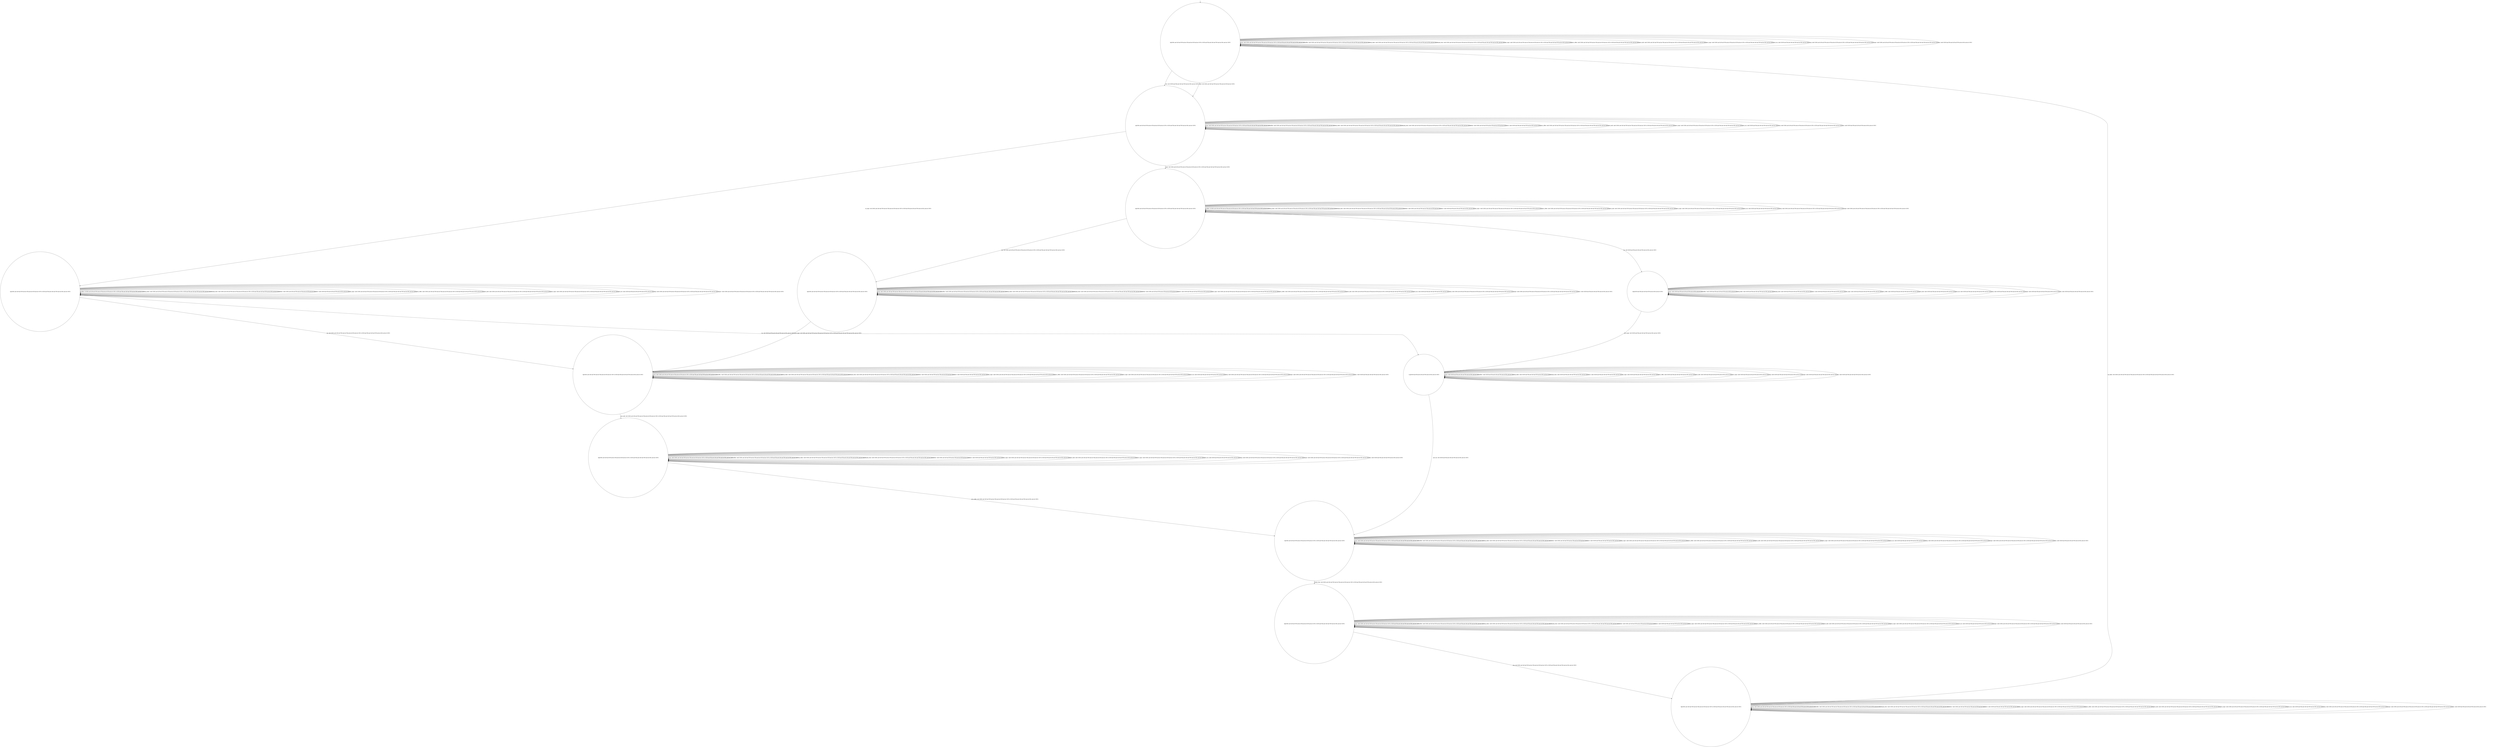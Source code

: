 digraph g {
	edge [lblstyle="above, sloped"];
	s0 [shape="circle" label="0@[((DOL and CAP and TON and not TEA and not EUR and not COF) or (EUR and TEA and CAP and TON and not DOL and not COF))]"];
	s1 [shape="circle" label="1@[((DOL and CAP and TON and not TEA and not EUR and not COF) or (EUR and TEA and CAP and TON and not DOL and not COF))]"];
	s2 [shape="circle" label="2@[((DOL and CAP and TON and not TEA and not EUR and not COF) or (EUR and TEA and CAP and TON and not DOL and not COF))]"];
	s3 [shape="circle" label="3@[((DOL and CAP and TON and not TEA and not EUR and not COF) or (EUR and TEA and CAP and TON and not DOL and not COF))]"];
	s4 [shape="circle" label="4@[((DOL and CAP and TON and not TEA and not EUR and not COF) or (EUR and TEA and CAP and TON and not DOL and not COF))]"];
	s5 [shape="circle" label="5@[((DOL and CAP and TON and not TEA and not EUR and not COF) or (EUR and TEA and CAP and TON and not DOL and not COF))]"];
	s6 [shape="circle" label="6@[((DOL and CAP and TON and not TEA and not EUR and not COF) or (EUR and TEA and CAP and TON and not DOL and not COF))]"];
	s7 [shape="circle" label="7@[((DOL and CAP and TON and not TEA and not EUR and not COF) or (EUR and TEA and CAP and TON and not DOL and not COF))]"];
	s8 [shape="circle" label="8@[((DOL and CAP and TON and not TEA and not EUR and not COF) or (EUR and TEA and CAP and TON and not DOL and not COF))]"];
	s9 [shape="circle" label="9@[((DOL and CAP and TON and not TEA and not EUR and not COF) or (EUR and TEA and CAP and TON and not DOL and not COF))]"];
	s10 [shape="circle" label="10@[((EUR and TEA and CAP and TON and not DOL and not COF))]"];
	s11 [shape="circle" label="11@[((EUR and TEA and CAP and TON and not DOL and not COF))]"];
	s0 -> s0 [label="cap / nok() [((DOL and CAP and TON and not TEA and not EUR and not COF) or (EUR and TEA and CAP and TON and not DOL and not COF))]"];
	s0 -> s0 [label="coffee / nok() [((DOL and CAP and TON and not TEA and not EUR and not COF) or (EUR and TEA and CAP and TON and not DOL and not COF))]"];
	s0 -> s0 [label="cup_taken / nok() [((DOL and CAP and TON and not TEA and not EUR and not COF) or (EUR and TEA and CAP and TON and not DOL and not COF))]"];
	s0 -> s0 [label="display_done / nok() [((DOL and CAP and TON and not TEA and not EUR and not COF) or (EUR and TEA and CAP and TON and not DOL and not COF))]"];
	s0 -> s1 [label="dollar / ok() [((DOL and CAP and TON and not TEA and not EUR and not COF))]"];
	s0 -> s1 [label="euro / ok() [((EUR and TEA and CAP and TON and not DOL and not COF))]"];
	s0 -> s0 [label="no_sugar / nok() [((DOL and CAP and TON and not TEA and not EUR and not COF) or (EUR and TEA and CAP and TON and not DOL and not COF))]"];
	s0 -> s0 [label="pour_coffee / nok() [((DOL and CAP and TON and not TEA and not EUR and not COF) or (EUR and TEA and CAP and TON and not DOL and not COF))]"];
	s0 -> s0 [label="pour_milk / nok() [((DOL and CAP and TON and not TEA and not EUR and not COF) or (EUR and TEA and CAP and TON and not DOL and not COF))]"];
	s0 -> s0 [label="pour_sugar / nok() [((DOL and CAP and TON and not TEA and not EUR and not COF) or (EUR and TEA and CAP and TON and not DOL and not COF))]"];
	s0 -> s0 [label="pour_tea / nok() [((EUR and TEA and CAP and TON and not DOL and not COF))]"];
	s0 -> s0 [label="ring / nok() [((DOL and CAP and TON and not TEA and not EUR and not COF) or (EUR and TEA and CAP and TON and not DOL and not COF))]"];
	s0 -> s0 [label="sugar / nok() [((DOL and CAP and TON and not TEA and not EUR and not COF) or (EUR and TEA and CAP and TON and not DOL and not COF))]"];
	s0 -> s0 [label="tea / nok() [((EUR and TEA and CAP and TON and not DOL and not COF))]"];
	s1 -> s1 [label="cap / nok() [((DOL and CAP and TON and not TEA and not EUR and not COF) or (EUR and TEA and CAP and TON and not DOL and not COF))]"];
	s1 -> s1 [label="coffee / nok() [((DOL and CAP and TON and not TEA and not EUR and not COF) or (EUR and TEA and CAP and TON and not DOL and not COF))]"];
	s1 -> s1 [label="cup_taken / nok() [((DOL and CAP and TON and not TEA and not EUR and not COF) or (EUR and TEA and CAP and TON and not DOL and not COF))]"];
	s1 -> s1 [label="display_done / nok() [((DOL and CAP and TON and not TEA and not EUR and not COF) or (EUR and TEA and CAP and TON and not DOL and not COF))]"];
	s1 -> s1 [label="dollar / nok() [((DOL and CAP and TON and not TEA and not EUR and not COF))]"];
	s1 -> s1 [label="euro / nok() [((EUR and TEA and CAP and TON and not DOL and not COF))]"];
	s1 -> s2 [label="no_sugar / ok() [((DOL and CAP and TON and not TEA and not EUR and not COF) or (EUR and TEA and CAP and TON and not DOL and not COF))]"];
	s1 -> s1 [label="pour_coffee / nok() [((DOL and CAP and TON and not TEA and not EUR and not COF) or (EUR and TEA and CAP and TON and not DOL and not COF))]"];
	s1 -> s1 [label="pour_milk / nok() [((DOL and CAP and TON and not TEA and not EUR and not COF) or (EUR and TEA and CAP and TON and not DOL and not COF))]"];
	s1 -> s1 [label="pour_sugar / nok() [((DOL and CAP and TON and not TEA and not EUR and not COF) or (EUR and TEA and CAP and TON and not DOL and not COF))]"];
	s1 -> s1 [label="pour_tea / nok() [((EUR and TEA and CAP and TON and not DOL and not COF))]"];
	s1 -> s1 [label="ring / nok() [((DOL and CAP and TON and not TEA and not EUR and not COF) or (EUR and TEA and CAP and TON and not DOL and not COF))]"];
	s1 -> s3 [label="sugar / ok() [((DOL and CAP and TON and not TEA and not EUR and not COF) or (EUR and TEA and CAP and TON and not DOL and not COF))]"];
	s1 -> s1 [label="tea / nok() [((EUR and TEA and CAP and TON and not DOL and not COF))]"];
	s2 -> s5 [label="cap / ok() [((DOL and CAP and TON and not TEA and not EUR and not COF) or (EUR and TEA and CAP and TON and not DOL and not COF))]"];
	s2 -> s2 [label="coffee / Ω [((DOL and CAP and TON and not TEA and not EUR and not COF) or (EUR and TEA and CAP and TON and not DOL and not COF))]"];
	s2 -> s2 [label="cup_taken / nok() [((DOL and CAP and TON and not TEA and not EUR and not COF) or (EUR and TEA and CAP and TON and not DOL and not COF))]"];
	s2 -> s2 [label="display_done / nok() [((DOL and CAP and TON and not TEA and not EUR and not COF) or (EUR and TEA and CAP and TON and not DOL and not COF))]"];
	s2 -> s2 [label="dollar / nok() [((DOL and CAP and TON and not TEA and not EUR and not COF))]"];
	s2 -> s2 [label="euro / nok() [((EUR and TEA and CAP and TON and not DOL and not COF))]"];
	s2 -> s2 [label="no_sugar / nok() [((DOL and CAP and TON and not TEA and not EUR and not COF) or (EUR and TEA and CAP and TON and not DOL and not COF))]"];
	s2 -> s2 [label="pour_coffee / nok() [((DOL and CAP and TON and not TEA and not EUR and not COF) or (EUR and TEA and CAP and TON and not DOL and not COF))]"];
	s2 -> s2 [label="pour_milk / nok() [((DOL and CAP and TON and not TEA and not EUR and not COF) or (EUR and TEA and CAP and TON and not DOL and not COF))]"];
	s2 -> s2 [label="pour_sugar / nok() [((DOL and CAP and TON and not TEA and not EUR and not COF) or (EUR and TEA and CAP and TON and not DOL and not COF))]"];
	s2 -> s2 [label="pour_tea / nok() [((EUR and TEA and CAP and TON and not DOL and not COF))]"];
	s2 -> s2 [label="ring / nok() [((DOL and CAP and TON and not TEA and not EUR and not COF) or (EUR and TEA and CAP and TON and not DOL and not COF))]"];
	s2 -> s2 [label="sugar / void() [((DOL and CAP and TON and not TEA and not EUR and not COF) or (EUR and TEA and CAP and TON and not DOL and not COF))]"];
	s2 -> s11 [label="tea / ok() [((EUR and TEA and CAP and TON and not DOL and not COF))]"];
	s3 -> s4 [label="cap / ok() [((DOL and CAP and TON and not TEA and not EUR and not COF) or (EUR and TEA and CAP and TON and not DOL and not COF))]"];
	s3 -> s3 [label="coffee / Ω [((DOL and CAP and TON and not TEA and not EUR and not COF) or (EUR and TEA and CAP and TON and not DOL and not COF))]"];
	s3 -> s3 [label="cup_taken / nok() [((DOL and CAP and TON and not TEA and not EUR and not COF) or (EUR and TEA and CAP and TON and not DOL and not COF))]"];
	s3 -> s3 [label="display_done / nok() [((DOL and CAP and TON and not TEA and not EUR and not COF) or (EUR and TEA and CAP and TON and not DOL and not COF))]"];
	s3 -> s3 [label="dollar / nok() [((DOL and CAP and TON and not TEA and not EUR and not COF))]"];
	s3 -> s3 [label="euro / nok() [((EUR and TEA and CAP and TON and not DOL and not COF))]"];
	s3 -> s3 [label="no_sugar / void() [((DOL and CAP and TON and not TEA and not EUR and not COF) or (EUR and TEA and CAP and TON and not DOL and not COF))]"];
	s3 -> s3 [label="pour_coffee / nok() [((DOL and CAP and TON and not TEA and not EUR and not COF) or (EUR and TEA and CAP and TON and not DOL and not COF))]"];
	s3 -> s3 [label="pour_milk / nok() [((DOL and CAP and TON and not TEA and not EUR and not COF) or (EUR and TEA and CAP and TON and not DOL and not COF))]"];
	s3 -> s3 [label="pour_sugar / nok() [((DOL and CAP and TON and not TEA and not EUR and not COF) or (EUR and TEA and CAP and TON and not DOL and not COF))]"];
	s3 -> s3 [label="pour_tea / nok() [((EUR and TEA and CAP and TON and not DOL and not COF))]"];
	s3 -> s3 [label="ring / nok() [((DOL and CAP and TON and not TEA and not EUR and not COF) or (EUR and TEA and CAP and TON and not DOL and not COF))]"];
	s3 -> s3 [label="sugar / nok() [((DOL and CAP and TON and not TEA and not EUR and not COF) or (EUR and TEA and CAP and TON and not DOL and not COF))]"];
	s3 -> s10 [label="tea / ok() [((EUR and TEA and CAP and TON and not DOL and not COF))]"];
	s4 -> s4 [label="cap / nok() [((DOL and CAP and TON and not TEA and not EUR and not COF) or (EUR and TEA and CAP and TON and not DOL and not COF))]"];
	s4 -> s4 [label="coffee / void() [((DOL and CAP and TON and not TEA and not EUR and not COF) or (EUR and TEA and CAP and TON and not DOL and not COF))]"];
	s4 -> s4 [label="cup_taken / nok() [((DOL and CAP and TON and not TEA and not EUR and not COF) or (EUR and TEA and CAP and TON and not DOL and not COF))]"];
	s4 -> s4 [label="display_done / nok() [((DOL and CAP and TON and not TEA and not EUR and not COF) or (EUR and TEA and CAP and TON and not DOL and not COF))]"];
	s4 -> s4 [label="dollar / nok() [((DOL and CAP and TON and not TEA and not EUR and not COF))]"];
	s4 -> s4 [label="euro / nok() [((EUR and TEA and CAP and TON and not DOL and not COF))]"];
	s4 -> s4 [label="no_sugar / nok() [((DOL and CAP and TON and not TEA and not EUR and not COF) or (EUR and TEA and CAP and TON and not DOL and not COF))]"];
	s4 -> s4 [label="pour_coffee / nok() [((DOL and CAP and TON and not TEA and not EUR and not COF) or (EUR and TEA and CAP and TON and not DOL and not COF))]"];
	s4 -> s4 [label="pour_milk / nok() [((DOL and CAP and TON and not TEA and not EUR and not COF) or (EUR and TEA and CAP and TON and not DOL and not COF))]"];
	s4 -> s5 [label="pour_sugar / ok() [((DOL and CAP and TON and not TEA and not EUR and not COF) or (EUR and TEA and CAP and TON and not DOL and not COF))]"];
	s4 -> s4 [label="pour_tea / nok() [((EUR and TEA and CAP and TON and not DOL and not COF))]"];
	s4 -> s4 [label="ring / nok() [((DOL and CAP and TON and not TEA and not EUR and not COF) or (EUR and TEA and CAP and TON and not DOL and not COF))]"];
	s4 -> s4 [label="sugar / nok() [((DOL and CAP and TON and not TEA and not EUR and not COF) or (EUR and TEA and CAP and TON and not DOL and not COF))]"];
	s4 -> s4 [label="tea / void() [((EUR and TEA and CAP and TON and not DOL and not COF))]"];
	s5 -> s5 [label="cap / nok() [((DOL and CAP and TON and not TEA and not EUR and not COF) or (EUR and TEA and CAP and TON and not DOL and not COF))]"];
	s5 -> s5 [label="coffee / void() [((DOL and CAP and TON and not TEA and not EUR and not COF) or (EUR and TEA and CAP and TON and not DOL and not COF))]"];
	s5 -> s5 [label="cup_taken / nok() [((DOL and CAP and TON and not TEA and not EUR and not COF) or (EUR and TEA and CAP and TON and not DOL and not COF))]"];
	s5 -> s5 [label="display_done / nok() [((DOL and CAP and TON and not TEA and not EUR and not COF) or (EUR and TEA and CAP and TON and not DOL and not COF))]"];
	s5 -> s5 [label="dollar / nok() [((DOL and CAP and TON and not TEA and not EUR and not COF))]"];
	s5 -> s5 [label="euro / nok() [((EUR and TEA and CAP and TON and not DOL and not COF))]"];
	s5 -> s5 [label="no_sugar / nok() [((DOL and CAP and TON and not TEA and not EUR and not COF) or (EUR and TEA and CAP and TON and not DOL and not COF))]"];
	s5 -> s5 [label="pour_coffee / nok() [((DOL and CAP and TON and not TEA and not EUR and not COF) or (EUR and TEA and CAP and TON and not DOL and not COF))]"];
	s5 -> s6 [label="pour_milk / ok() [((DOL and CAP and TON and not TEA and not EUR and not COF) or (EUR and TEA and CAP and TON and not DOL and not COF))]"];
	s5 -> s5 [label="pour_sugar / nok() [((DOL and CAP and TON and not TEA and not EUR and not COF) or (EUR and TEA and CAP and TON and not DOL and not COF))]"];
	s5 -> s5 [label="pour_tea / nok() [((EUR and TEA and CAP and TON and not DOL and not COF))]"];
	s5 -> s5 [label="ring / nok() [((DOL and CAP and TON and not TEA and not EUR and not COF) or (EUR and TEA and CAP and TON and not DOL and not COF))]"];
	s5 -> s5 [label="sugar / nok() [((DOL and CAP and TON and not TEA and not EUR and not COF) or (EUR and TEA and CAP and TON and not DOL and not COF))]"];
	s5 -> s5 [label="tea / void() [((EUR and TEA and CAP and TON and not DOL and not COF))]"];
	s6 -> s6 [label="cap / nok() [((DOL and CAP and TON and not TEA and not EUR and not COF) or (EUR and TEA and CAP and TON and not DOL and not COF))]"];
	s6 -> s6 [label="coffee / nok() [((DOL and CAP and TON and not TEA and not EUR and not COF) or (EUR and TEA and CAP and TON and not DOL and not COF))]"];
	s6 -> s6 [label="cup_taken / nok() [((DOL and CAP and TON and not TEA and not EUR and not COF) or (EUR and TEA and CAP and TON and not DOL and not COF))]"];
	s6 -> s6 [label="display_done / nok() [((DOL and CAP and TON and not TEA and not EUR and not COF) or (EUR and TEA and CAP and TON and not DOL and not COF))]"];
	s6 -> s6 [label="dollar / nok() [((DOL and CAP and TON and not TEA and not EUR and not COF))]"];
	s6 -> s6 [label="euro / nok() [((EUR and TEA and CAP and TON and not DOL and not COF))]"];
	s6 -> s6 [label="no_sugar / nok() [((DOL and CAP and TON and not TEA and not EUR and not COF) or (EUR and TEA and CAP and TON and not DOL and not COF))]"];
	s6 -> s7 [label="pour_coffee / ok() [((DOL and CAP and TON and not TEA and not EUR and not COF) or (EUR and TEA and CAP and TON and not DOL and not COF))]"];
	s6 -> s6 [label="pour_milk / nok() [((DOL and CAP and TON and not TEA and not EUR and not COF) or (EUR and TEA and CAP and TON and not DOL and not COF))]"];
	s6 -> s6 [label="pour_sugar / nok() [((DOL and CAP and TON and not TEA and not EUR and not COF) or (EUR and TEA and CAP and TON and not DOL and not COF))]"];
	s6 -> s6 [label="pour_tea / nok() [((EUR and TEA and CAP and TON and not DOL and not COF))]"];
	s6 -> s6 [label="ring / nok() [((DOL and CAP and TON and not TEA and not EUR and not COF) or (EUR and TEA and CAP and TON and not DOL and not COF))]"];
	s6 -> s6 [label="sugar / nok() [((DOL and CAP and TON and not TEA and not EUR and not COF) or (EUR and TEA and CAP and TON and not DOL and not COF))]"];
	s6 -> s6 [label="tea / nok() [((EUR and TEA and CAP and TON and not DOL and not COF))]"];
	s7 -> s7 [label="cap / nok() [((DOL and CAP and TON and not TEA and not EUR and not COF) or (EUR and TEA and CAP and TON and not DOL and not COF))]"];
	s7 -> s7 [label="coffee / nok() [((DOL and CAP and TON and not TEA and not EUR and not COF) or (EUR and TEA and CAP and TON and not DOL and not COF))]"];
	s7 -> s7 [label="cup_taken / nok() [((DOL and CAP and TON and not TEA and not EUR and not COF) or (EUR and TEA and CAP and TON and not DOL and not COF))]"];
	s7 -> s8 [label="display_done / ok() [((DOL and CAP and TON and not TEA and not EUR and not COF) or (EUR and TEA and CAP and TON and not DOL and not COF))]"];
	s7 -> s7 [label="dollar / nok() [((DOL and CAP and TON and not TEA and not EUR and not COF))]"];
	s7 -> s7 [label="euro / nok() [((EUR and TEA and CAP and TON and not DOL and not COF))]"];
	s7 -> s7 [label="no_sugar / nok() [((DOL and CAP and TON and not TEA and not EUR and not COF) or (EUR and TEA and CAP and TON and not DOL and not COF))]"];
	s7 -> s7 [label="pour_coffee / nok() [((DOL and CAP and TON and not TEA and not EUR and not COF) or (EUR and TEA and CAP and TON and not DOL and not COF))]"];
	s7 -> s7 [label="pour_milk / nok() [((DOL and CAP and TON and not TEA and not EUR and not COF) or (EUR and TEA and CAP and TON and not DOL and not COF))]"];
	s7 -> s7 [label="pour_sugar / nok() [((DOL and CAP and TON and not TEA and not EUR and not COF) or (EUR and TEA and CAP and TON and not DOL and not COF))]"];
	s7 -> s7 [label="pour_tea / nok() [((EUR and TEA and CAP and TON and not DOL and not COF))]"];
	s7 -> s7 [label="ring / nok() [((DOL and CAP and TON and not TEA and not EUR and not COF) or (EUR and TEA and CAP and TON and not DOL and not COF))]"];
	s7 -> s7 [label="sugar / nok() [((DOL and CAP and TON and not TEA and not EUR and not COF) or (EUR and TEA and CAP and TON and not DOL and not COF))]"];
	s7 -> s7 [label="tea / nok() [((EUR and TEA and CAP and TON and not DOL and not COF))]"];
	s8 -> s8 [label="cap / nok() [((DOL and CAP and TON and not TEA and not EUR and not COF) or (EUR and TEA and CAP and TON and not DOL and not COF))]"];
	s8 -> s8 [label="coffee / nok() [((DOL and CAP and TON and not TEA and not EUR and not COF) or (EUR and TEA and CAP and TON and not DOL and not COF))]"];
	s8 -> s8 [label="cup_taken / nok() [((DOL and CAP and TON and not TEA and not EUR and not COF) or (EUR and TEA and CAP and TON and not DOL and not COF))]"];
	s8 -> s8 [label="display_done / nok() [((DOL and CAP and TON and not TEA and not EUR and not COF) or (EUR and TEA and CAP and TON and not DOL and not COF))]"];
	s8 -> s8 [label="dollar / nok() [((DOL and CAP and TON and not TEA and not EUR and not COF))]"];
	s8 -> s8 [label="euro / nok() [((EUR and TEA and CAP and TON and not DOL and not COF))]"];
	s8 -> s8 [label="no_sugar / nok() [((DOL and CAP and TON and not TEA and not EUR and not COF) or (EUR and TEA and CAP and TON and not DOL and not COF))]"];
	s8 -> s8 [label="pour_coffee / nok() [((DOL and CAP and TON and not TEA and not EUR and not COF) or (EUR and TEA and CAP and TON and not DOL and not COF))]"];
	s8 -> s8 [label="pour_milk / nok() [((DOL and CAP and TON and not TEA and not EUR and not COF) or (EUR and TEA and CAP and TON and not DOL and not COF))]"];
	s8 -> s8 [label="pour_sugar / nok() [((DOL and CAP and TON and not TEA and not EUR and not COF) or (EUR and TEA and CAP and TON and not DOL and not COF))]"];
	s8 -> s8 [label="pour_tea / nok() [((EUR and TEA and CAP and TON and not DOL and not COF))]"];
	s8 -> s9 [label="ring / ok() [((DOL and CAP and TON and not TEA and not EUR and not COF) or (EUR and TEA and CAP and TON and not DOL and not COF))]"];
	s8 -> s8 [label="sugar / nok() [((DOL and CAP and TON and not TEA and not EUR and not COF) or (EUR and TEA and CAP and TON and not DOL and not COF))]"];
	s8 -> s8 [label="tea / nok() [((EUR and TEA and CAP and TON and not DOL and not COF))]"];
	s9 -> s9 [label="cap / nok() [((DOL and CAP and TON and not TEA and not EUR and not COF) or (EUR and TEA and CAP and TON and not DOL and not COF))]"];
	s9 -> s9 [label="coffee / nok() [((DOL and CAP and TON and not TEA and not EUR and not COF) or (EUR and TEA and CAP and TON and not DOL and not COF))]"];
	s9 -> s0 [label="cup_taken / ok() [((DOL and CAP and TON and not TEA and not EUR and not COF) or (EUR and TEA and CAP and TON and not DOL and not COF))]"];
	s9 -> s9 [label="display_done / nok() [((DOL and CAP and TON and not TEA and not EUR and not COF) or (EUR and TEA and CAP and TON and not DOL and not COF))]"];
	s9 -> s9 [label="dollar / nok() [((DOL and CAP and TON and not TEA and not EUR and not COF))]"];
	s9 -> s9 [label="euro / nok() [((EUR and TEA and CAP and TON and not DOL and not COF))]"];
	s9 -> s9 [label="no_sugar / nok() [((DOL and CAP and TON and not TEA and not EUR and not COF) or (EUR and TEA and CAP and TON and not DOL and not COF))]"];
	s9 -> s9 [label="pour_coffee / nok() [((DOL and CAP and TON and not TEA and not EUR and not COF) or (EUR and TEA and CAP and TON and not DOL and not COF))]"];
	s9 -> s9 [label="pour_milk / nok() [((DOL and CAP and TON and not TEA and not EUR and not COF) or (EUR and TEA and CAP and TON and not DOL and not COF))]"];
	s9 -> s9 [label="pour_sugar / nok() [((DOL and CAP and TON and not TEA and not EUR and not COF) or (EUR and TEA and CAP and TON and not DOL and not COF))]"];
	s9 -> s9 [label="pour_tea / nok() [((EUR and TEA and CAP and TON and not DOL and not COF))]"];
	s9 -> s9 [label="ring / nok() [((DOL and CAP and TON and not TEA and not EUR and not COF) or (EUR and TEA and CAP and TON and not DOL and not COF))]"];
	s9 -> s9 [label="sugar / nok() [((DOL and CAP and TON and not TEA and not EUR and not COF) or (EUR and TEA and CAP and TON and not DOL and not COF))]"];
	s9 -> s9 [label="tea / nok() [((EUR and TEA and CAP and TON and not DOL and not COF))]"];
	s10 -> s10 [label="cap / void() [((EUR and TEA and CAP and TON and not DOL and not COF))]"];
	s10 -> s10 [label="coffee / void() [((EUR and TEA and CAP and TON and not DOL and not COF))]"];
	s10 -> s10 [label="cup_taken / nok() [((EUR and TEA and CAP and TON and not DOL and not COF))]"];
	s10 -> s10 [label="display_done / nok() [((EUR and TEA and CAP and TON and not DOL and not COF))]"];
	s10 -> s10 [label="euro / nok() [((EUR and TEA and CAP and TON and not DOL and not COF))]"];
	s10 -> s10 [label="no_sugar / nok() [((EUR and TEA and CAP and TON and not DOL and not COF))]"];
	s10 -> s10 [label="pour_coffee / nok() [((EUR and TEA and CAP and TON and not DOL and not COF))]"];
	s10 -> s10 [label="pour_milk / nok() [((EUR and TEA and CAP and TON and not DOL and not COF))]"];
	s10 -> s11 [label="pour_sugar / ok() [((EUR and TEA and CAP and TON and not DOL and not COF))]"];
	s10 -> s10 [label="pour_tea / nok() [((EUR and TEA and CAP and TON and not DOL and not COF))]"];
	s10 -> s10 [label="ring / nok() [((EUR and TEA and CAP and TON and not DOL and not COF))]"];
	s10 -> s10 [label="sugar / nok() [((EUR and TEA and CAP and TON and not DOL and not COF))]"];
	s10 -> s10 [label="tea / nok() [((EUR and TEA and CAP and TON and not DOL and not COF))]"];
	s11 -> s11 [label="cap / void() [((EUR and TEA and CAP and TON and not DOL and not COF))]"];
	s11 -> s11 [label="coffee / void() [((EUR and TEA and CAP and TON and not DOL and not COF))]"];
	s11 -> s11 [label="cup_taken / nok() [((EUR and TEA and CAP and TON and not DOL and not COF))]"];
	s11 -> s11 [label="display_done / nok() [((EUR and TEA and CAP and TON and not DOL and not COF))]"];
	s11 -> s11 [label="euro / nok() [((EUR and TEA and CAP and TON and not DOL and not COF))]"];
	s11 -> s11 [label="no_sugar / nok() [((EUR and TEA and CAP and TON and not DOL and not COF))]"];
	s11 -> s11 [label="pour_coffee / nok() [((EUR and TEA and CAP and TON and not DOL and not COF))]"];
	s11 -> s11 [label="pour_milk / nok() [((EUR and TEA and CAP and TON and not DOL and not COF))]"];
	s11 -> s11 [label="pour_sugar / nok() [((EUR and TEA and CAP and TON and not DOL and not COF))]"];
	s11 -> s7 [label="pour_tea / ok() [((EUR and TEA and CAP and TON and not DOL and not COF))]"];
	s11 -> s11 [label="ring / nok() [((EUR and TEA and CAP and TON and not DOL and not COF))]"];
	s11 -> s11 [label="sugar / nok() [((EUR and TEA and CAP and TON and not DOL and not COF))]"];
	s11 -> s11 [label="tea / nok() [((EUR and TEA and CAP and TON and not DOL and not COF))]"];
	__start0 [label="" shape="none" width="0" height="0"];
	__start0 -> s0;
}